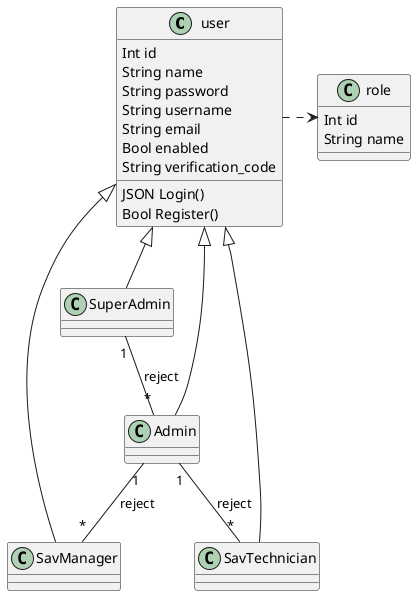 @startuml reject_user_class_diagram
Class user {
Int id
String name
String password
String username
String email
Bool enabled 
String verification_code
JSON Login()
Bool Register()
}

Class role{
Int id
String name
}

user .right.> role

 
Class SuperAdmin{}
Class Admin{}
Class SavManager{}
Class SavTechnician{}


top to bottom direction
user <|-- SuperAdmin
user <|-- Admin
user <|-- SavManager
user <|-- SavTechnician


SuperAdmin "1"--"*" Admin : reject
Admin "1"--"*" SavManager : reject
Admin "1"--"*" SavTechnician : reject






@enduml